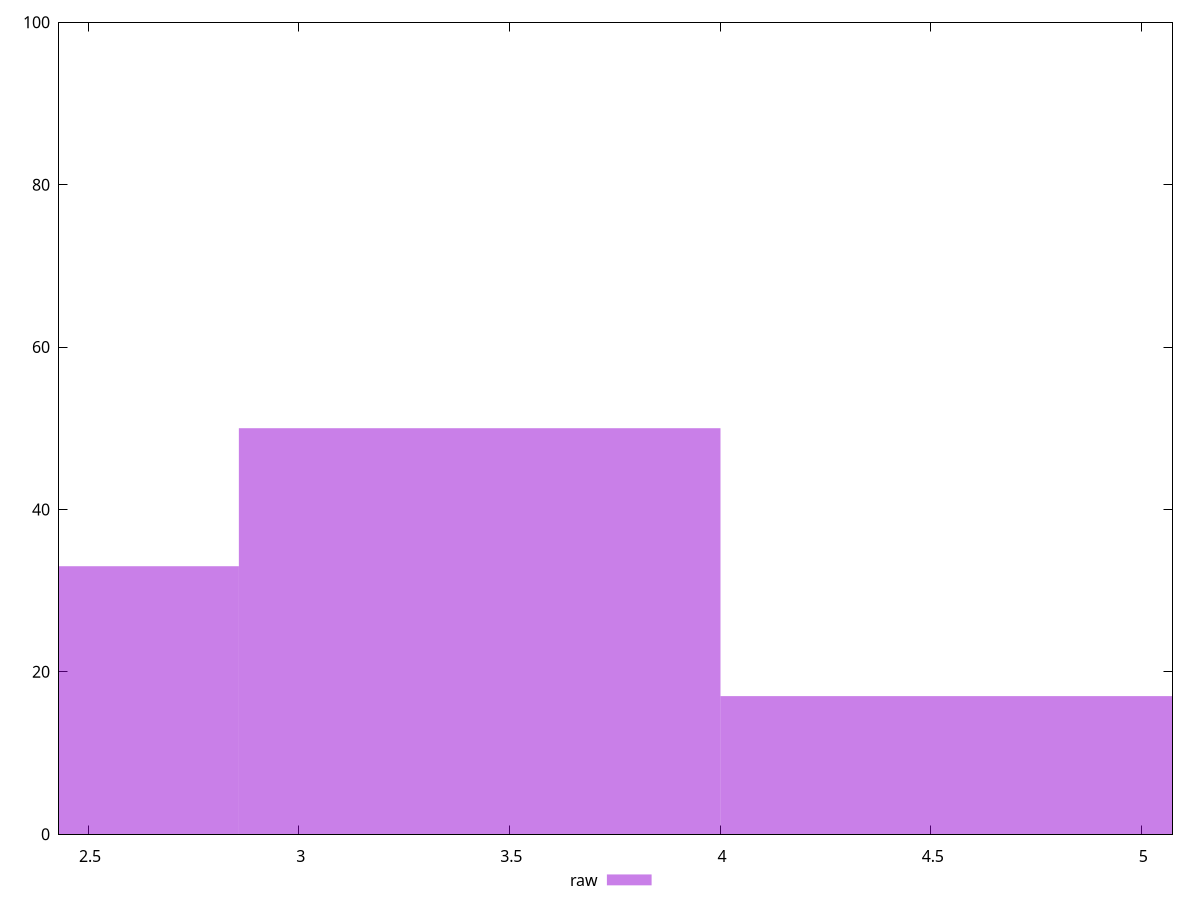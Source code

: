 reset

$raw <<EOF
3.429520624294402 50
2.286347082862935 33
4.57269416572587 17
EOF

set key outside below
set boxwidth 1.1431735414314674
set xrange [2.4309999999999996:5.074000000000001]
set yrange [0:100]
set trange [0:100]
set style fill transparent solid 0.5 noborder
set terminal svg size 640, 490 enhanced background rgb 'white'
set output "report_00009_2021-02-08T22-37-41.559Z/server-response-time/samples/pages+cached+noadtech/raw/histogram.svg"

plot $raw title "raw" with boxes

reset
